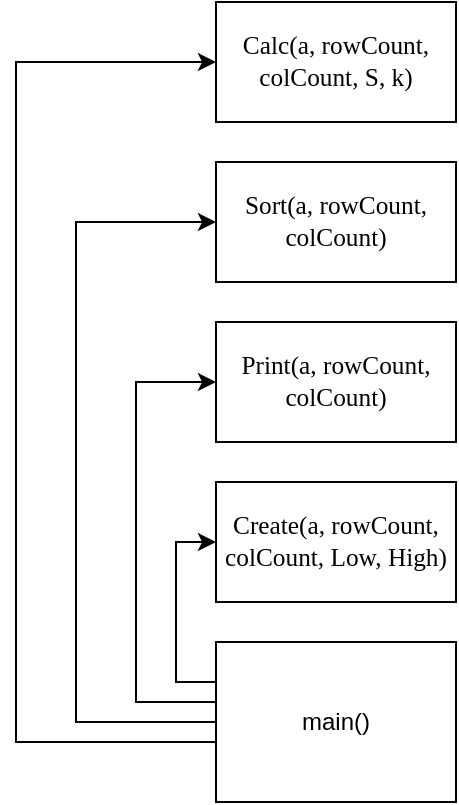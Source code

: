 <mxfile version="20.2.3" type="device"><diagram id="tVxwaAroRFqWlNYWNw5k" name="Сторінка-1"><mxGraphModel dx="865" dy="541" grid="0" gridSize="10" guides="1" tooltips="1" connect="1" arrows="1" fold="1" page="1" pageScale="1" pageWidth="827" pageHeight="1169" math="0" shadow="0"><root><mxCell id="0"/><mxCell id="1" parent="0"/><mxCell id="HUtaQJBd3WpuFAocCIjK-1" style="edgeStyle=orthogonalEdgeStyle;rounded=0;orthogonalLoop=1;jettySize=auto;html=1;entryX=0;entryY=0.5;entryDx=0;entryDy=0;endArrow=classic;endFill=1;exitX=0;exitY=0.25;exitDx=0;exitDy=0;" edge="1" parent="1" source="HUtaQJBd3WpuFAocCIjK-5" target="HUtaQJBd3WpuFAocCIjK-6"><mxGeometry relative="1" as="geometry"/></mxCell><mxCell id="HUtaQJBd3WpuFAocCIjK-2" style="edgeStyle=orthogonalEdgeStyle;rounded=0;orthogonalLoop=1;jettySize=auto;html=1;entryX=0;entryY=0.5;entryDx=0;entryDy=0;endArrow=classic;endFill=1;exitX=0;exitY=0.5;exitDx=0;exitDy=0;" edge="1" parent="1" source="HUtaQJBd3WpuFAocCIjK-5" target="HUtaQJBd3WpuFAocCIjK-7"><mxGeometry relative="1" as="geometry"><Array as="points"><mxPoint x="140" y="510"/><mxPoint x="140" y="350"/></Array></mxGeometry></mxCell><mxCell id="HUtaQJBd3WpuFAocCIjK-3" style="edgeStyle=orthogonalEdgeStyle;rounded=0;orthogonalLoop=1;jettySize=auto;html=1;entryX=0;entryY=0.5;entryDx=0;entryDy=0;endArrow=classic;endFill=1;exitX=0;exitY=0.75;exitDx=0;exitDy=0;" edge="1" parent="1" source="HUtaQJBd3WpuFAocCIjK-5" target="HUtaQJBd3WpuFAocCIjK-8"><mxGeometry relative="1" as="geometry"><Array as="points"><mxPoint x="180" y="520"/><mxPoint x="110" y="520"/><mxPoint x="110" y="270"/></Array></mxGeometry></mxCell><mxCell id="HUtaQJBd3WpuFAocCIjK-4" style="edgeStyle=orthogonalEdgeStyle;rounded=0;orthogonalLoop=1;jettySize=auto;html=1;endArrow=classic;endFill=1;entryX=0;entryY=0.5;entryDx=0;entryDy=0;exitX=0;exitY=0.75;exitDx=0;exitDy=0;" edge="1" parent="1" source="HUtaQJBd3WpuFAocCIjK-5" target="HUtaQJBd3WpuFAocCIjK-9"><mxGeometry relative="1" as="geometry"><mxPoint x="90" y="220" as="targetPoint"/><Array as="points"><mxPoint x="180" y="530"/><mxPoint x="80" y="530"/><mxPoint x="80" y="190"/></Array></mxGeometry></mxCell><mxCell id="HUtaQJBd3WpuFAocCIjK-5" value="main()" style="rounded=0;whiteSpace=wrap;html=1;" vertex="1" parent="1"><mxGeometry x="180" y="480" width="120" height="80" as="geometry"/></mxCell><mxCell id="HUtaQJBd3WpuFAocCIjK-6" value="&lt;font face=&quot;Cascadia Mono&quot;&gt;&lt;span style=&quot;font-size: 12.667px;&quot;&gt;Create(a, rowCount, colCount, Low, High)&lt;/span&gt;&lt;/font&gt;" style="rounded=0;whiteSpace=wrap;html=1;" vertex="1" parent="1"><mxGeometry x="180" y="400" width="120" height="60" as="geometry"/></mxCell><mxCell id="HUtaQJBd3WpuFAocCIjK-7" value="&lt;font face=&quot;Cascadia Mono&quot;&gt;&lt;span style=&quot;font-size: 12.667px;&quot;&gt;Print(a, rowCount, colCount)&lt;/span&gt;&lt;/font&gt;" style="rounded=0;whiteSpace=wrap;html=1;" vertex="1" parent="1"><mxGeometry x="180" y="320" width="120" height="60" as="geometry"/></mxCell><mxCell id="HUtaQJBd3WpuFAocCIjK-8" value="&lt;font face=&quot;Cascadia Mono&quot;&gt;&lt;span style=&quot;font-size: 12.667px;&quot;&gt;Sort(a, rowCount, colCount)&lt;/span&gt;&lt;/font&gt;" style="rounded=0;whiteSpace=wrap;html=1;" vertex="1" parent="1"><mxGeometry x="180" y="240" width="120" height="60" as="geometry"/></mxCell><mxCell id="HUtaQJBd3WpuFAocCIjK-9" value="&lt;font face=&quot;Cascadia Mono&quot;&gt;&lt;span style=&quot;font-size: 12.667px;&quot;&gt;Calc(a, rowCount, colCount, S, k)&lt;/span&gt;&lt;/font&gt;" style="rounded=0;whiteSpace=wrap;html=1;" vertex="1" parent="1"><mxGeometry x="180" y="160" width="120" height="60" as="geometry"/></mxCell></root></mxGraphModel></diagram></mxfile>